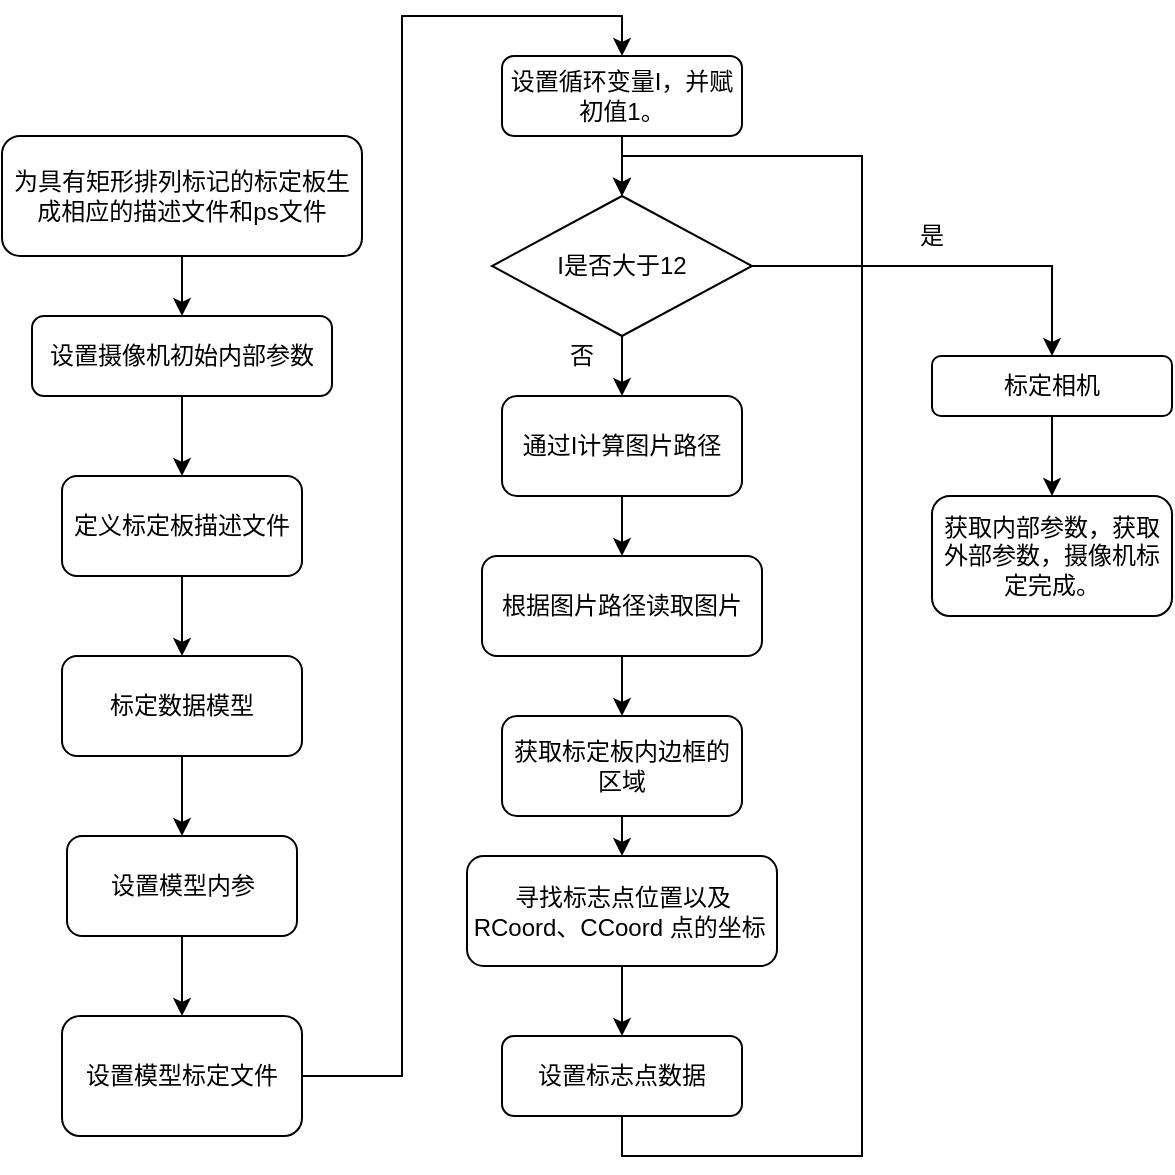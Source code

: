 <mxfile version="18.0.1" type="github">
  <diagram id="80muCcu5CHFFct5DL7Aw" name="Page-1">
    <mxGraphModel dx="1278" dy="547" grid="1" gridSize="10" guides="1" tooltips="1" connect="1" arrows="1" fold="1" page="1" pageScale="1" pageWidth="1169" pageHeight="1654" math="0" shadow="0">
      <root>
        <mxCell id="0" />
        <mxCell id="1" parent="0" />
        <mxCell id="ucpz59yphPep4u2no5E1-8" style="edgeStyle=orthogonalEdgeStyle;rounded=0;orthogonalLoop=1;jettySize=auto;html=1;exitX=0.5;exitY=1;exitDx=0;exitDy=0;entryX=0.5;entryY=0;entryDx=0;entryDy=0;" edge="1" parent="1" source="ucpz59yphPep4u2no5E1-1" target="ucpz59yphPep4u2no5E1-2">
          <mxGeometry relative="1" as="geometry" />
        </mxCell>
        <mxCell id="ucpz59yphPep4u2no5E1-1" value="为具有矩形排列标记的标定板生成相应的描述文件和ps文件" style="rounded=1;whiteSpace=wrap;html=1;" vertex="1" parent="1">
          <mxGeometry x="100" y="80" width="180" height="60" as="geometry" />
        </mxCell>
        <mxCell id="ucpz59yphPep4u2no5E1-9" style="edgeStyle=orthogonalEdgeStyle;rounded=0;orthogonalLoop=1;jettySize=auto;html=1;exitX=0.5;exitY=1;exitDx=0;exitDy=0;entryX=0.5;entryY=0;entryDx=0;entryDy=0;" edge="1" parent="1" source="ucpz59yphPep4u2no5E1-2" target="ucpz59yphPep4u2no5E1-3">
          <mxGeometry relative="1" as="geometry" />
        </mxCell>
        <mxCell id="ucpz59yphPep4u2no5E1-2" value="设置摄像机初始内部参数" style="rounded=1;whiteSpace=wrap;html=1;" vertex="1" parent="1">
          <mxGeometry x="115" y="170" width="150" height="40" as="geometry" />
        </mxCell>
        <mxCell id="ucpz59yphPep4u2no5E1-10" style="edgeStyle=orthogonalEdgeStyle;rounded=0;orthogonalLoop=1;jettySize=auto;html=1;exitX=0.5;exitY=1;exitDx=0;exitDy=0;entryX=0.5;entryY=0;entryDx=0;entryDy=0;" edge="1" parent="1" source="ucpz59yphPep4u2no5E1-3" target="ucpz59yphPep4u2no5E1-4">
          <mxGeometry relative="1" as="geometry" />
        </mxCell>
        <mxCell id="ucpz59yphPep4u2no5E1-3" value="定义标定板描述文件" style="rounded=1;whiteSpace=wrap;html=1;" vertex="1" parent="1">
          <mxGeometry x="130" y="250" width="120" height="50" as="geometry" />
        </mxCell>
        <mxCell id="ucpz59yphPep4u2no5E1-11" style="edgeStyle=orthogonalEdgeStyle;rounded=0;orthogonalLoop=1;jettySize=auto;html=1;exitX=0.5;exitY=1;exitDx=0;exitDy=0;entryX=0.5;entryY=0;entryDx=0;entryDy=0;" edge="1" parent="1" source="ucpz59yphPep4u2no5E1-4" target="ucpz59yphPep4u2no5E1-5">
          <mxGeometry relative="1" as="geometry" />
        </mxCell>
        <mxCell id="ucpz59yphPep4u2no5E1-4" value="标定数据模型" style="rounded=1;whiteSpace=wrap;html=1;" vertex="1" parent="1">
          <mxGeometry x="130" y="340" width="120" height="50" as="geometry" />
        </mxCell>
        <mxCell id="ucpz59yphPep4u2no5E1-12" style="edgeStyle=orthogonalEdgeStyle;rounded=0;orthogonalLoop=1;jettySize=auto;html=1;exitX=0.5;exitY=1;exitDx=0;exitDy=0;entryX=0.5;entryY=0;entryDx=0;entryDy=0;" edge="1" parent="1" source="ucpz59yphPep4u2no5E1-5" target="ucpz59yphPep4u2no5E1-6">
          <mxGeometry relative="1" as="geometry" />
        </mxCell>
        <mxCell id="ucpz59yphPep4u2no5E1-5" value="设置模型内参" style="rounded=1;whiteSpace=wrap;html=1;" vertex="1" parent="1">
          <mxGeometry x="132.5" y="430" width="115" height="50" as="geometry" />
        </mxCell>
        <mxCell id="ucpz59yphPep4u2no5E1-15" style="edgeStyle=orthogonalEdgeStyle;rounded=0;orthogonalLoop=1;jettySize=auto;html=1;exitX=1;exitY=0.5;exitDx=0;exitDy=0;entryX=0.5;entryY=0;entryDx=0;entryDy=0;" edge="1" parent="1" source="ucpz59yphPep4u2no5E1-6" target="ucpz59yphPep4u2no5E1-14">
          <mxGeometry relative="1" as="geometry" />
        </mxCell>
        <mxCell id="ucpz59yphPep4u2no5E1-6" value="设置模型标定文件" style="rounded=1;whiteSpace=wrap;html=1;" vertex="1" parent="1">
          <mxGeometry x="130" y="520" width="120" height="60" as="geometry" />
        </mxCell>
        <mxCell id="ucpz59yphPep4u2no5E1-20" style="edgeStyle=orthogonalEdgeStyle;rounded=0;orthogonalLoop=1;jettySize=auto;html=1;exitX=0.5;exitY=1;exitDx=0;exitDy=0;entryX=0.5;entryY=0;entryDx=0;entryDy=0;" edge="1" parent="1" source="ucpz59yphPep4u2no5E1-13" target="ucpz59yphPep4u2no5E1-16">
          <mxGeometry relative="1" as="geometry" />
        </mxCell>
        <mxCell id="ucpz59yphPep4u2no5E1-35" style="edgeStyle=orthogonalEdgeStyle;rounded=0;orthogonalLoop=1;jettySize=auto;html=1;exitX=1;exitY=0.5;exitDx=0;exitDy=0;entryX=0.5;entryY=0;entryDx=0;entryDy=0;" edge="1" parent="1" source="ucpz59yphPep4u2no5E1-13" target="ucpz59yphPep4u2no5E1-27">
          <mxGeometry relative="1" as="geometry" />
        </mxCell>
        <mxCell id="ucpz59yphPep4u2no5E1-13" value="I是否大于12" style="rhombus;whiteSpace=wrap;html=1;" vertex="1" parent="1">
          <mxGeometry x="345" y="110" width="130" height="70" as="geometry" />
        </mxCell>
        <mxCell id="ucpz59yphPep4u2no5E1-21" style="edgeStyle=orthogonalEdgeStyle;rounded=0;orthogonalLoop=1;jettySize=auto;html=1;exitX=0.5;exitY=1;exitDx=0;exitDy=0;entryX=0.5;entryY=0;entryDx=0;entryDy=0;" edge="1" parent="1" source="ucpz59yphPep4u2no5E1-14" target="ucpz59yphPep4u2no5E1-13">
          <mxGeometry relative="1" as="geometry" />
        </mxCell>
        <mxCell id="ucpz59yphPep4u2no5E1-14" value="设置循环变量I，并赋初值1。" style="rounded=1;whiteSpace=wrap;html=1;" vertex="1" parent="1">
          <mxGeometry x="350" y="40" width="120" height="40" as="geometry" />
        </mxCell>
        <mxCell id="ucpz59yphPep4u2no5E1-23" style="edgeStyle=orthogonalEdgeStyle;rounded=0;orthogonalLoop=1;jettySize=auto;html=1;exitX=0.5;exitY=1;exitDx=0;exitDy=0;entryX=0.5;entryY=0;entryDx=0;entryDy=0;" edge="1" parent="1" source="ucpz59yphPep4u2no5E1-16" target="ucpz59yphPep4u2no5E1-17">
          <mxGeometry relative="1" as="geometry" />
        </mxCell>
        <mxCell id="ucpz59yphPep4u2no5E1-16" value="通过I计算图片路径" style="rounded=1;whiteSpace=wrap;html=1;" vertex="1" parent="1">
          <mxGeometry x="350" y="210" width="120" height="50" as="geometry" />
        </mxCell>
        <mxCell id="ucpz59yphPep4u2no5E1-24" style="edgeStyle=orthogonalEdgeStyle;rounded=0;orthogonalLoop=1;jettySize=auto;html=1;exitX=0.5;exitY=1;exitDx=0;exitDy=0;entryX=0.5;entryY=0;entryDx=0;entryDy=0;" edge="1" parent="1" source="ucpz59yphPep4u2no5E1-17" target="ucpz59yphPep4u2no5E1-18">
          <mxGeometry relative="1" as="geometry" />
        </mxCell>
        <mxCell id="ucpz59yphPep4u2no5E1-17" value="根据图片路径读取图片" style="rounded=1;whiteSpace=wrap;html=1;" vertex="1" parent="1">
          <mxGeometry x="340" y="290" width="140" height="50" as="geometry" />
        </mxCell>
        <mxCell id="ucpz59yphPep4u2no5E1-25" style="edgeStyle=orthogonalEdgeStyle;rounded=0;orthogonalLoop=1;jettySize=auto;html=1;exitX=0.5;exitY=1;exitDx=0;exitDy=0;entryX=0.5;entryY=0;entryDx=0;entryDy=0;" edge="1" parent="1" source="ucpz59yphPep4u2no5E1-18" target="ucpz59yphPep4u2no5E1-19">
          <mxGeometry relative="1" as="geometry" />
        </mxCell>
        <mxCell id="ucpz59yphPep4u2no5E1-18" value="获取标定板内边框的区域" style="rounded=1;whiteSpace=wrap;html=1;" vertex="1" parent="1">
          <mxGeometry x="350" y="370" width="120" height="50" as="geometry" />
        </mxCell>
        <mxCell id="ucpz59yphPep4u2no5E1-29" style="edgeStyle=orthogonalEdgeStyle;rounded=0;orthogonalLoop=1;jettySize=auto;html=1;exitX=0.5;exitY=1;exitDx=0;exitDy=0;entryX=0.5;entryY=0;entryDx=0;entryDy=0;" edge="1" parent="1" source="ucpz59yphPep4u2no5E1-19" target="ucpz59yphPep4u2no5E1-26">
          <mxGeometry relative="1" as="geometry" />
        </mxCell>
        <mxCell id="ucpz59yphPep4u2no5E1-19" value="&lt;div&gt;寻找标志点位置以及&lt;span style=&quot;background-color: initial;&quot;&gt;RCoord、CCoord 点的坐标&amp;nbsp;&lt;/span&gt;&lt;/div&gt;" style="rounded=1;whiteSpace=wrap;html=1;" vertex="1" parent="1">
          <mxGeometry x="332.5" y="440" width="155" height="55" as="geometry" />
        </mxCell>
        <mxCell id="ucpz59yphPep4u2no5E1-22" value="否" style="text;html=1;strokeColor=none;fillColor=none;align=center;verticalAlign=middle;whiteSpace=wrap;rounded=0;" vertex="1" parent="1">
          <mxGeometry x="370" y="180" width="40" height="20" as="geometry" />
        </mxCell>
        <mxCell id="ucpz59yphPep4u2no5E1-34" style="edgeStyle=orthogonalEdgeStyle;rounded=0;orthogonalLoop=1;jettySize=auto;html=1;exitX=0.5;exitY=1;exitDx=0;exitDy=0;entryX=0.5;entryY=0;entryDx=0;entryDy=0;" edge="1" parent="1" source="ucpz59yphPep4u2no5E1-26" target="ucpz59yphPep4u2no5E1-13">
          <mxGeometry relative="1" as="geometry">
            <Array as="points">
              <mxPoint x="410" y="590" />
              <mxPoint x="530" y="590" />
              <mxPoint x="530" y="90" />
              <mxPoint x="410" y="90" />
            </Array>
          </mxGeometry>
        </mxCell>
        <mxCell id="ucpz59yphPep4u2no5E1-26" value="设置标志点数据" style="rounded=1;whiteSpace=wrap;html=1;" vertex="1" parent="1">
          <mxGeometry x="350" y="530" width="120" height="40" as="geometry" />
        </mxCell>
        <mxCell id="ucpz59yphPep4u2no5E1-31" style="edgeStyle=orthogonalEdgeStyle;rounded=0;orthogonalLoop=1;jettySize=auto;html=1;exitX=0.5;exitY=1;exitDx=0;exitDy=0;entryX=0.5;entryY=0;entryDx=0;entryDy=0;" edge="1" parent="1" source="ucpz59yphPep4u2no5E1-27" target="ucpz59yphPep4u2no5E1-28">
          <mxGeometry relative="1" as="geometry" />
        </mxCell>
        <mxCell id="ucpz59yphPep4u2no5E1-27" value="标定相机" style="rounded=1;whiteSpace=wrap;html=1;" vertex="1" parent="1">
          <mxGeometry x="565" y="190" width="120" height="30" as="geometry" />
        </mxCell>
        <mxCell id="ucpz59yphPep4u2no5E1-28" value="获取内部参数，获取外部参数，摄像机标定完成。" style="rounded=1;whiteSpace=wrap;html=1;" vertex="1" parent="1">
          <mxGeometry x="565" y="260" width="120" height="60" as="geometry" />
        </mxCell>
        <mxCell id="ucpz59yphPep4u2no5E1-36" value="是" style="text;html=1;strokeColor=none;fillColor=none;align=center;verticalAlign=middle;whiteSpace=wrap;rounded=0;" vertex="1" parent="1">
          <mxGeometry x="545" y="120" width="40" height="20" as="geometry" />
        </mxCell>
      </root>
    </mxGraphModel>
  </diagram>
</mxfile>
